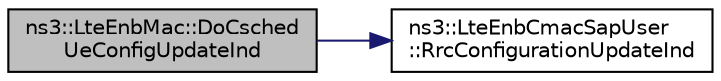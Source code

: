 digraph "ns3::LteEnbMac::DoCschedUeConfigUpdateInd"
{
 // LATEX_PDF_SIZE
  edge [fontname="Helvetica",fontsize="10",labelfontname="Helvetica",labelfontsize="10"];
  node [fontname="Helvetica",fontsize="10",shape=record];
  rankdir="LR";
  Node1 [label="ns3::LteEnbMac::DoCsched\lUeConfigUpdateInd",height=0.2,width=0.4,color="black", fillcolor="grey75", style="filled", fontcolor="black",tooltip="CSched UE Config Update Indication function."];
  Node1 -> Node2 [color="midnightblue",fontsize="10",style="solid",fontname="Helvetica"];
  Node2 [label="ns3::LteEnbCmacSapUser\l::RrcConfigurationUpdateInd",height=0.2,width=0.4,color="black", fillcolor="white", style="filled",URL="$classns3_1_1_lte_enb_cmac_sap_user.html#a8f4da51dc1d210f48d07efc198e7d08a",tooltip="Notify the RRC of a UE config updated requested by the MAC (normally, by the scheduler)"];
}
